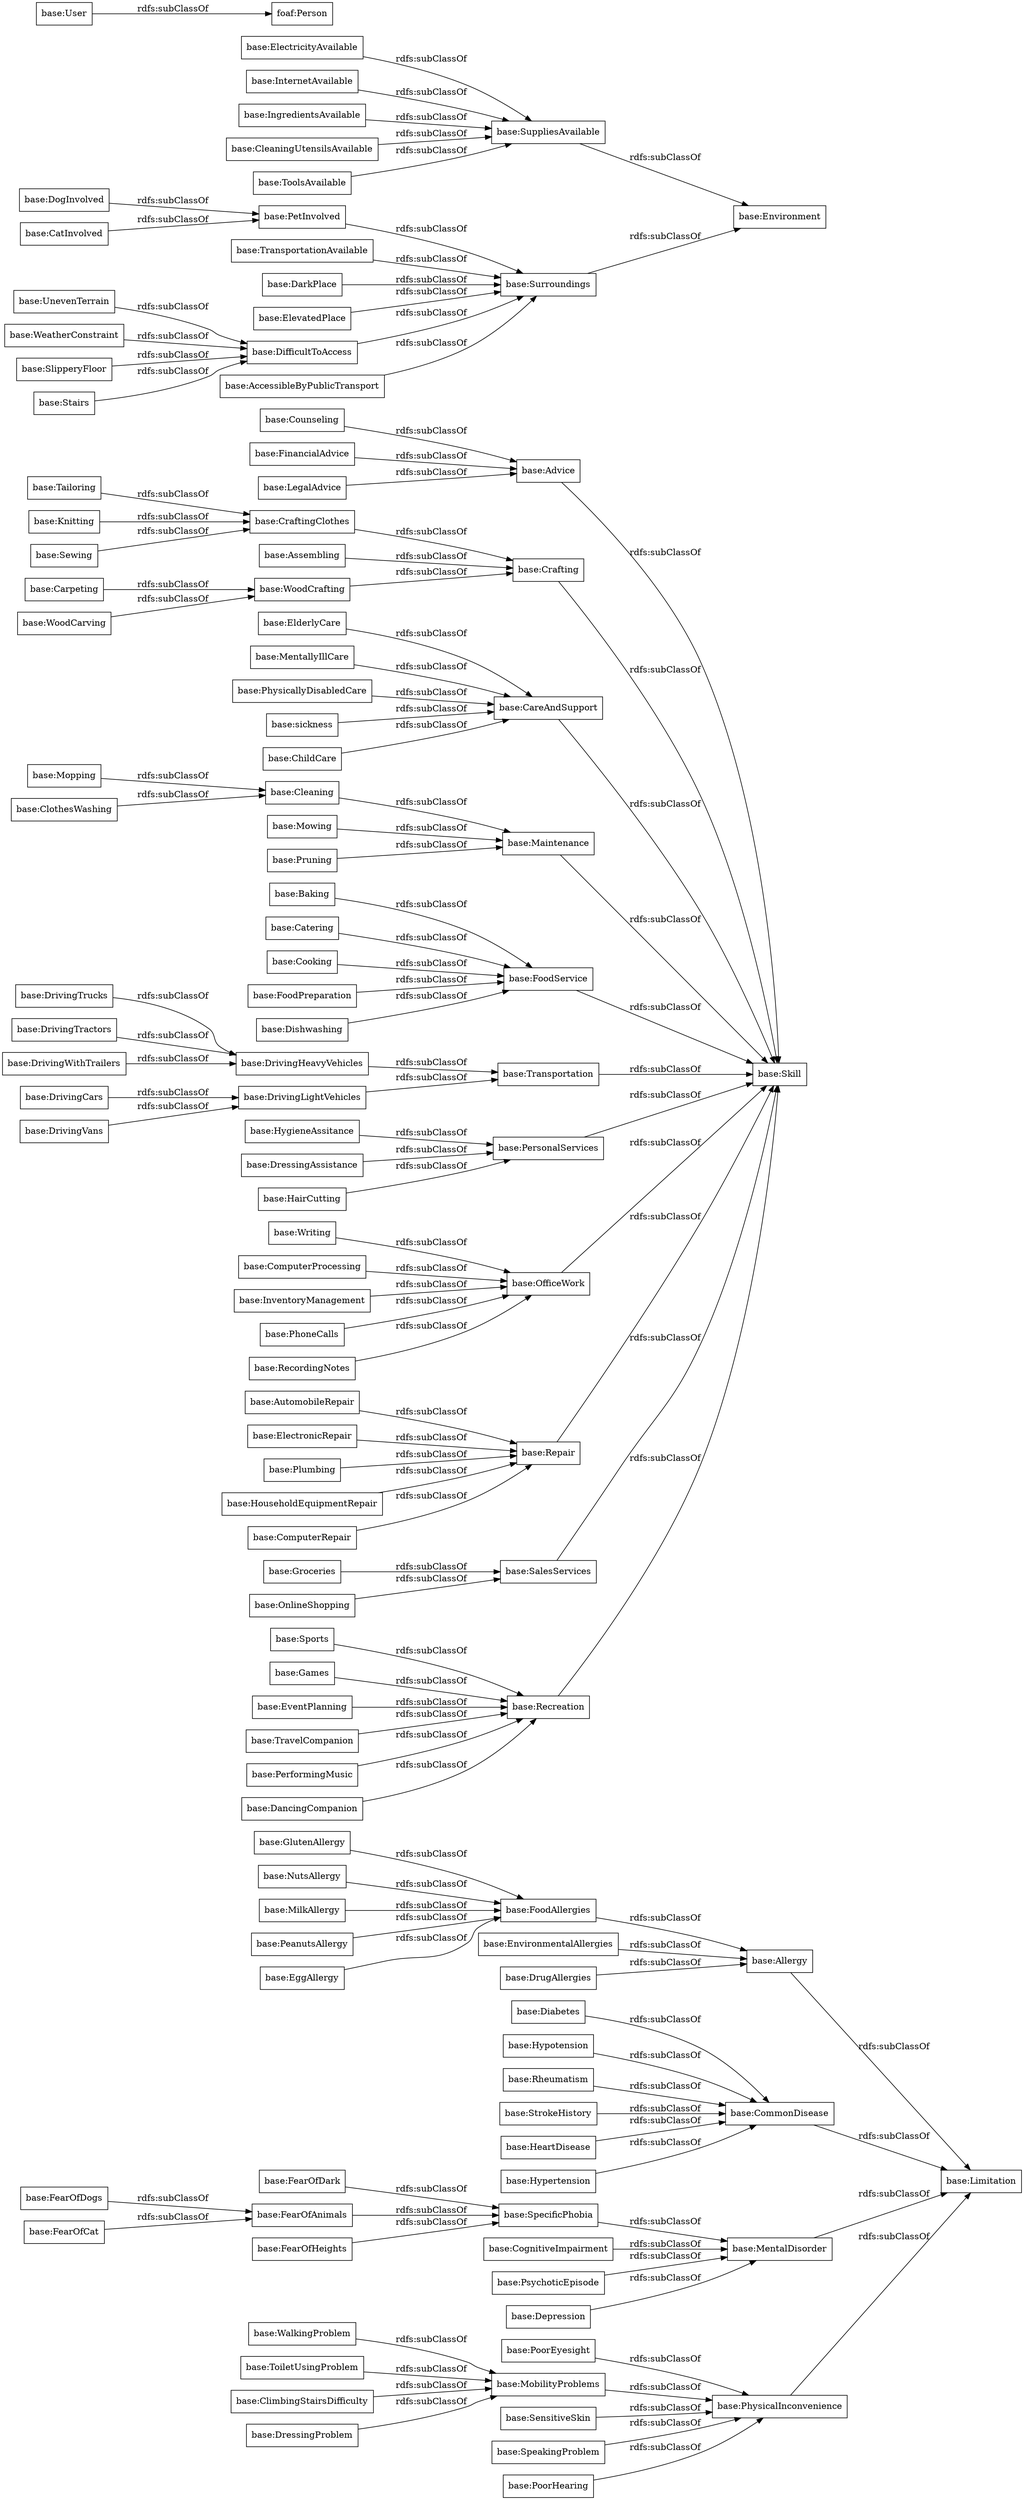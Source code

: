 digraph ar2dtool_diagram { 
rankdir=LR;
size="1000"
node [shape = rectangle, color="black"]; "base:WalkingProblem" "base:Sports" "base:Mopping" "base:Diabetes" "base:Plumbing" "base:Cleaning" "base:Advice" "base:DrivingCars" "base:InventoryManagement" "base:Hypotension" "base:Cooking" "base:PoorHearing" "base:EventPlanning" "base:CognitiveImpairment" "base:HouseholdEquipmentRepair" "base:Allergy" "base:Rheumatism" "base:CraftingClothes" "base:UnevenTerrain" "base:Crafting" "base:Carpeting" "base:DrivingHeavyVehicles" "base:TravelCompanion" "base:Mowing" "base:TransportationAvailable" "base:Recreation" "base:PerformingMusic" "base:PhysicallyDisabledCare" "base:PhoneCalls" "base:DrivingTrucks" "base:FearOfDark" "base:PoorEyesight" "base:CommonDisease" "base:DancingCompanion" "base:DrivingTractors" "base:FearOfDogs" "base:DifficultToAccess" "base:MilkAllergy" "base:Groceries" "base:FoodPreparation" "base:DressingProblem" "base:EnvironmentalAllergies" "base:SensitiveSkin" "base:sickness" "base:RecordingNotes" "base:Tailoring" "base:Assembling" "base:SuppliesAvailable" "foaf:Person" "base:ToiletUsingProblem" "base:Limitation" "base:MobilityProblems" "base:SpecificPhobia" "base:Pruning" "base:CareAndSupport" "base:DrivingWithTrailers" "base:PeanutsAllergy" "base:StrokeHistory" "base:DarkPlace" "base:WoodCarving" "base:FearOfAnimals" "base:Maintenance" "base:User" "base:Stairs" "base:DrugAllergies" "base:ComputerRepair" "base:Dishwashing" "base:ElevatedPlace" "base:InternetAvailable" "base:ChildCare" "base:DrivingVans" "base:ClothesWashing" "base:ElderlyCare" "base:OnlineShopping" "base:HygieneAssitance" "base:MentallyIllCare" "base:Environment" "base:FoodService" "base:ClimbingStairsDifficulty" "base:IngredientsAvailable" "base:EggAllergy" "base:HeartDisease" "base:Transportation" "base:Counseling" "base:CleaningUtensilsAvailable" "base:WeatherConstraint" "base:Writing" "base:FinancialAdvice" "base:PetInvolved" "base:PersonalServices" "base:DogInvolved" "base:FoodAllergies" "base:ToolsAvailable" "base:AutomobileRepair" "base:Games" "base:Surroundings" "base:GlutenAllergy" "base:FearOfCat" "base:ElectricityAvailable" "base:SlipperyFloor" "base:MentalDisorder" "base:FearOfHeights" "base:Baking" "base:DrivingLightVehicles" "base:DressingAssistance" "base:OfficeWork" "base:PsychoticEpisode" "base:Hypertension" "base:SpeakingProblem" "base:NutsAllergy" "base:Knitting" "base:ElectronicRepair" "base:AccessibleByPublicTransport" "base:Repair" "base:SalesServices" "base:Skill" "base:HairCutting" "base:Catering" "base:LegalAdvice" "base:WoodCrafting" "base:ComputerProcessing" "base:PhysicalInconvenience" "base:CatInvolved" "base:Depression" "base:Sewing" ; /*classes style*/
	"base:FoodAllergies" -> "base:Allergy" [ label = "rdfs:subClassOf" ];
	"base:HairCutting" -> "base:PersonalServices" [ label = "rdfs:subClassOf" ];
	"base:NutsAllergy" -> "base:FoodAllergies" [ label = "rdfs:subClassOf" ];
	"base:AccessibleByPublicTransport" -> "base:Surroundings" [ label = "rdfs:subClassOf" ];
	"base:PersonalServices" -> "base:Skill" [ label = "rdfs:subClassOf" ];
	"base:Counseling" -> "base:Advice" [ label = "rdfs:subClassOf" ];
	"base:DrugAllergies" -> "base:Allergy" [ label = "rdfs:subClassOf" ];
	"base:FinancialAdvice" -> "base:Advice" [ label = "rdfs:subClassOf" ];
	"base:Groceries" -> "base:SalesServices" [ label = "rdfs:subClassOf" ];
	"base:DancingCompanion" -> "base:Recreation" [ label = "rdfs:subClassOf" ];
	"base:SlipperyFloor" -> "base:DifficultToAccess" [ label = "rdfs:subClassOf" ];
	"base:InternetAvailable" -> "base:SuppliesAvailable" [ label = "rdfs:subClassOf" ];
	"base:HouseholdEquipmentRepair" -> "base:Repair" [ label = "rdfs:subClassOf" ];
	"base:CatInvolved" -> "base:PetInvolved" [ label = "rdfs:subClassOf" ];
	"base:CareAndSupport" -> "base:Skill" [ label = "rdfs:subClassOf" ];
	"base:DrivingTractors" -> "base:DrivingHeavyVehicles" [ label = "rdfs:subClassOf" ];
	"base:Games" -> "base:Recreation" [ label = "rdfs:subClassOf" ];
	"base:Hypotension" -> "base:CommonDisease" [ label = "rdfs:subClassOf" ];
	"base:Carpeting" -> "base:WoodCrafting" [ label = "rdfs:subClassOf" ];
	"base:Allergy" -> "base:Limitation" [ label = "rdfs:subClassOf" ];
	"base:OfficeWork" -> "base:Skill" [ label = "rdfs:subClassOf" ];
	"base:Plumbing" -> "base:Repair" [ label = "rdfs:subClassOf" ];
	"base:Depression" -> "base:MentalDisorder" [ label = "rdfs:subClassOf" ];
	"base:FearOfAnimals" -> "base:SpecificPhobia" [ label = "rdfs:subClassOf" ];
	"base:FearOfCat" -> "base:FearOfAnimals" [ label = "rdfs:subClassOf" ];
	"base:IngredientsAvailable" -> "base:SuppliesAvailable" [ label = "rdfs:subClassOf" ];
	"base:ToiletUsingProblem" -> "base:MobilityProblems" [ label = "rdfs:subClassOf" ];
	"base:DrivingHeavyVehicles" -> "base:Transportation" [ label = "rdfs:subClassOf" ];
	"base:FearOfDark" -> "base:SpecificPhobia" [ label = "rdfs:subClassOf" ];
	"base:EventPlanning" -> "base:Recreation" [ label = "rdfs:subClassOf" ];
	"base:Sewing" -> "base:CraftingClothes" [ label = "rdfs:subClassOf" ];
	"base:ElectronicRepair" -> "base:Repair" [ label = "rdfs:subClassOf" ];
	"base:MentallyIllCare" -> "base:CareAndSupport" [ label = "rdfs:subClassOf" ];
	"base:DressingAssistance" -> "base:PersonalServices" [ label = "rdfs:subClassOf" ];
	"base:DrivingTrucks" -> "base:DrivingHeavyVehicles" [ label = "rdfs:subClassOf" ];
	"base:WeatherConstraint" -> "base:DifficultToAccess" [ label = "rdfs:subClassOf" ];
	"base:Baking" -> "base:FoodService" [ label = "rdfs:subClassOf" ];
	"base:DrivingLightVehicles" -> "base:Transportation" [ label = "rdfs:subClassOf" ];
	"base:FearOfDogs" -> "base:FearOfAnimals" [ label = "rdfs:subClassOf" ];
	"base:AutomobileRepair" -> "base:Repair" [ label = "rdfs:subClassOf" ];
	"base:WoodCarving" -> "base:WoodCrafting" [ label = "rdfs:subClassOf" ];
	"base:TravelCompanion" -> "base:Recreation" [ label = "rdfs:subClassOf" ];
	"base:OnlineShopping" -> "base:SalesServices" [ label = "rdfs:subClassOf" ];
	"base:Pruning" -> "base:Maintenance" [ label = "rdfs:subClassOf" ];
	"base:TransportationAvailable" -> "base:Surroundings" [ label = "rdfs:subClassOf" ];
	"base:EggAllergy" -> "base:FoodAllergies" [ label = "rdfs:subClassOf" ];
	"base:PsychoticEpisode" -> "base:MentalDisorder" [ label = "rdfs:subClassOf" ];
	"base:DrivingWithTrailers" -> "base:DrivingHeavyVehicles" [ label = "rdfs:subClassOf" ];
	"base:DogInvolved" -> "base:PetInvolved" [ label = "rdfs:subClassOf" ];
	"base:Catering" -> "base:FoodService" [ label = "rdfs:subClassOf" ];
	"base:Writing" -> "base:OfficeWork" [ label = "rdfs:subClassOf" ];
	"base:SensitiveSkin" -> "base:PhysicalInconvenience" [ label = "rdfs:subClassOf" ];
	"base:DressingProblem" -> "base:MobilityProblems" [ label = "rdfs:subClassOf" ];
	"base:Hypertension" -> "base:CommonDisease" [ label = "rdfs:subClassOf" ];
	"base:MobilityProblems" -> "base:PhysicalInconvenience" [ label = "rdfs:subClassOf" ];
	"base:Advice" -> "base:Skill" [ label = "rdfs:subClassOf" ];
	"base:Repair" -> "base:Skill" [ label = "rdfs:subClassOf" ];
	"base:ToolsAvailable" -> "base:SuppliesAvailable" [ label = "rdfs:subClassOf" ];
	"base:Stairs" -> "base:DifficultToAccess" [ label = "rdfs:subClassOf" ];
	"base:PhoneCalls" -> "base:OfficeWork" [ label = "rdfs:subClassOf" ];
	"base:PerformingMusic" -> "base:Recreation" [ label = "rdfs:subClassOf" ];
	"base:SalesServices" -> "base:Skill" [ label = "rdfs:subClassOf" ];
	"base:FoodService" -> "base:Skill" [ label = "rdfs:subClassOf" ];
	"base:CognitiveImpairment" -> "base:MentalDisorder" [ label = "rdfs:subClassOf" ];
	"base:EnvironmentalAllergies" -> "base:Allergy" [ label = "rdfs:subClassOf" ];
	"base:Recreation" -> "base:Skill" [ label = "rdfs:subClassOf" ];
	"base:CraftingClothes" -> "base:Crafting" [ label = "rdfs:subClassOf" ];
	"base:Cleaning" -> "base:Maintenance" [ label = "rdfs:subClassOf" ];
	"base:ComputerProcessing" -> "base:OfficeWork" [ label = "rdfs:subClassOf" ];
	"base:InventoryManagement" -> "base:OfficeWork" [ label = "rdfs:subClassOf" ];
	"base:DrivingVans" -> "base:DrivingLightVehicles" [ label = "rdfs:subClassOf" ];
	"base:DrivingCars" -> "base:DrivingLightVehicles" [ label = "rdfs:subClassOf" ];
	"base:HygieneAssitance" -> "base:PersonalServices" [ label = "rdfs:subClassOf" ];
	"base:ElevatedPlace" -> "base:Surroundings" [ label = "rdfs:subClassOf" ];
	"base:SuppliesAvailable" -> "base:Environment" [ label = "rdfs:subClassOf" ];
	"base:User" -> "foaf:Person" [ label = "rdfs:subClassOf" ];
	"base:Dishwashing" -> "base:FoodService" [ label = "rdfs:subClassOf" ];
	"base:WoodCrafting" -> "base:Crafting" [ label = "rdfs:subClassOf" ];
	"base:PoorHearing" -> "base:PhysicalInconvenience" [ label = "rdfs:subClassOf" ];
	"base:DifficultToAccess" -> "base:Surroundings" [ label = "rdfs:subClassOf" ];
	"base:Tailoring" -> "base:CraftingClothes" [ label = "rdfs:subClassOf" ];
	"base:SpeakingProblem" -> "base:PhysicalInconvenience" [ label = "rdfs:subClassOf" ];
	"base:UnevenTerrain" -> "base:DifficultToAccess" [ label = "rdfs:subClassOf" ];
	"base:LegalAdvice" -> "base:Advice" [ label = "rdfs:subClassOf" ];
	"base:PeanutsAllergy" -> "base:FoodAllergies" [ label = "rdfs:subClassOf" ];
	"base:ElectricityAvailable" -> "base:SuppliesAvailable" [ label = "rdfs:subClassOf" ];
	"base:Crafting" -> "base:Skill" [ label = "rdfs:subClassOf" ];
	"base:DarkPlace" -> "base:Surroundings" [ label = "rdfs:subClassOf" ];
	"base:Diabetes" -> "base:CommonDisease" [ label = "rdfs:subClassOf" ];
	"base:MilkAllergy" -> "base:FoodAllergies" [ label = "rdfs:subClassOf" ];
	"base:SpecificPhobia" -> "base:MentalDisorder" [ label = "rdfs:subClassOf" ];
	"base:PhysicallyDisabledCare" -> "base:CareAndSupport" [ label = "rdfs:subClassOf" ];
	"base:FearOfHeights" -> "base:SpecificPhobia" [ label = "rdfs:subClassOf" ];
	"base:MentalDisorder" -> "base:Limitation" [ label = "rdfs:subClassOf" ];
	"base:Mowing" -> "base:Maintenance" [ label = "rdfs:subClassOf" ];
	"base:Mopping" -> "base:Cleaning" [ label = "rdfs:subClassOf" ];
	"base:ClothesWashing" -> "base:Cleaning" [ label = "rdfs:subClassOf" ];
	"base:WalkingProblem" -> "base:MobilityProblems" [ label = "rdfs:subClassOf" ];
	"base:Maintenance" -> "base:Skill" [ label = "rdfs:subClassOf" ];
	"base:Rheumatism" -> "base:CommonDisease" [ label = "rdfs:subClassOf" ];
	"base:Cooking" -> "base:FoodService" [ label = "rdfs:subClassOf" ];
	"base:Sports" -> "base:Recreation" [ label = "rdfs:subClassOf" ];
	"base:Knitting" -> "base:CraftingClothes" [ label = "rdfs:subClassOf" ];
	"base:CleaningUtensilsAvailable" -> "base:SuppliesAvailable" [ label = "rdfs:subClassOf" ];
	"base:Transportation" -> "base:Skill" [ label = "rdfs:subClassOf" ];
	"base:PhysicalInconvenience" -> "base:Limitation" [ label = "rdfs:subClassOf" ];
	"base:StrokeHistory" -> "base:CommonDisease" [ label = "rdfs:subClassOf" ];
	"base:CommonDisease" -> "base:Limitation" [ label = "rdfs:subClassOf" ];
	"base:HeartDisease" -> "base:CommonDisease" [ label = "rdfs:subClassOf" ];
	"base:sickness" -> "base:CareAndSupport" [ label = "rdfs:subClassOf" ];
	"base:ClimbingStairsDifficulty" -> "base:MobilityProblems" [ label = "rdfs:subClassOf" ];
	"base:ComputerRepair" -> "base:Repair" [ label = "rdfs:subClassOf" ];
	"base:Assembling" -> "base:Crafting" [ label = "rdfs:subClassOf" ];
	"base:FoodPreparation" -> "base:FoodService" [ label = "rdfs:subClassOf" ];
	"base:ChildCare" -> "base:CareAndSupport" [ label = "rdfs:subClassOf" ];
	"base:PoorEyesight" -> "base:PhysicalInconvenience" [ label = "rdfs:subClassOf" ];
	"base:GlutenAllergy" -> "base:FoodAllergies" [ label = "rdfs:subClassOf" ];
	"base:PetInvolved" -> "base:Surroundings" [ label = "rdfs:subClassOf" ];
	"base:Surroundings" -> "base:Environment" [ label = "rdfs:subClassOf" ];
	"base:ElderlyCare" -> "base:CareAndSupport" [ label = "rdfs:subClassOf" ];
	"base:RecordingNotes" -> "base:OfficeWork" [ label = "rdfs:subClassOf" ];

}
